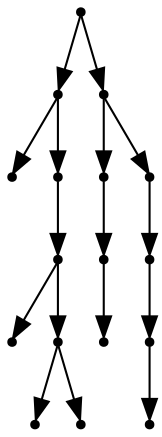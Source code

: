 digraph {
  16 [shape=point];
  7 [shape=point];
  0 [shape=point];
  6 [shape=point];
  5 [shape=point];
  1 [shape=point];
  4 [shape=point];
  2 [shape=point];
  3 [shape=point];
  15 [shape=point];
  10 [shape=point];
  9 [shape=point];
  8 [shape=point];
  14 [shape=point];
  13 [shape=point];
  12 [shape=point];
  11 [shape=point];
16 -> 7;
7 -> 0;
7 -> 6;
6 -> 5;
5 -> 1;
5 -> 4;
4 -> 2;
4 -> 3;
16 -> 15;
15 -> 10;
10 -> 9;
9 -> 8;
15 -> 14;
14 -> 13;
13 -> 12;
12 -> 11;
}

